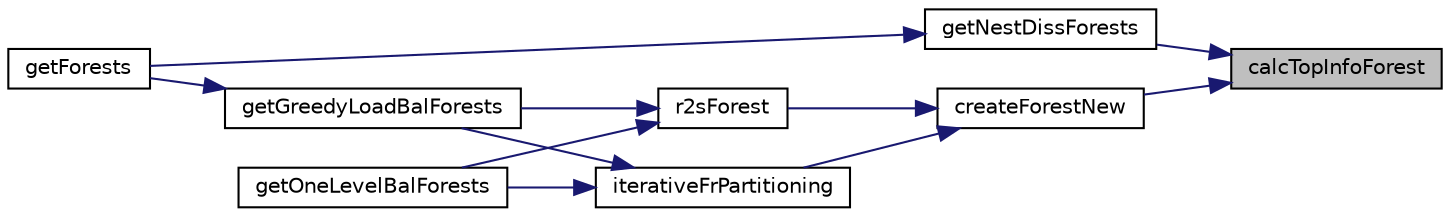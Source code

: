 digraph "calcTopInfoForest"
{
 // LATEX_PDF_SIZE
  edge [fontname="Helvetica",fontsize="10",labelfontname="Helvetica",labelfontsize="10"];
  node [fontname="Helvetica",fontsize="10",shape=record];
  rankdir="RL";
  Node1 [label="calcTopInfoForest",height=0.2,width=0.4,color="black", fillcolor="grey75", style="filled", fontcolor="black",tooltip=" "];
  Node1 -> Node2 [dir="back",color="midnightblue",fontsize="10",style="solid",fontname="Helvetica"];
  Node2 [label="createForestNew",height=0.2,width=0.4,color="black", fillcolor="white", style="filled",URL="$supernodalForest_8c.html#ac2258a38a22aa6ddac0d5ab422addbf5",tooltip=" "];
  Node2 -> Node3 [dir="back",color="midnightblue",fontsize="10",style="solid",fontname="Helvetica"];
  Node3 [label="iterativeFrPartitioning",height=0.2,width=0.4,color="black", fillcolor="white", style="filled",URL="$supernodalForest_8c.html#a5afa85ad3e12603168fb6022a5174557",tooltip=" "];
  Node3 -> Node4 [dir="back",color="midnightblue",fontsize="10",style="solid",fontname="Helvetica"];
  Node4 [label="getGreedyLoadBalForests",height=0.2,width=0.4,color="black", fillcolor="white", style="filled",URL="$superlu__defs_8h.html#ada35b5572a2dcab65a7bf413044916ba",tooltip=" "];
  Node4 -> Node5 [dir="back",color="midnightblue",fontsize="10",style="solid",fontname="Helvetica"];
  Node5 [label="getForests",height=0.2,width=0.4,color="black", fillcolor="white", style="filled",URL="$superlu__defs_8h.html#ab66a425061be6b0245d062f67ef65bfc",tooltip=" "];
  Node3 -> Node6 [dir="back",color="midnightblue",fontsize="10",style="solid",fontname="Helvetica"];
  Node6 [label="getOneLevelBalForests",height=0.2,width=0.4,color="black", fillcolor="white", style="filled",URL="$supernodalForest_8c.html#ae20e9ccb5b8c2e31e64e15bb923d8f4b",tooltip=" "];
  Node2 -> Node7 [dir="back",color="midnightblue",fontsize="10",style="solid",fontname="Helvetica"];
  Node7 [label="r2sForest",height=0.2,width=0.4,color="black", fillcolor="white", style="filled",URL="$supernodalForest_8c.html#a97cae71861ee24f712a179ca09d4ff79",tooltip=" "];
  Node7 -> Node4 [dir="back",color="midnightblue",fontsize="10",style="solid",fontname="Helvetica"];
  Node7 -> Node6 [dir="back",color="midnightblue",fontsize="10",style="solid",fontname="Helvetica"];
  Node1 -> Node8 [dir="back",color="midnightblue",fontsize="10",style="solid",fontname="Helvetica"];
  Node8 [label="getNestDissForests",height=0.2,width=0.4,color="black", fillcolor="white", style="filled",URL="$superlu__defs_8h.html#a2501acf95f0ca1bff400c502cefbeba5",tooltip=" "];
  Node8 -> Node5 [dir="back",color="midnightblue",fontsize="10",style="solid",fontname="Helvetica"];
}
